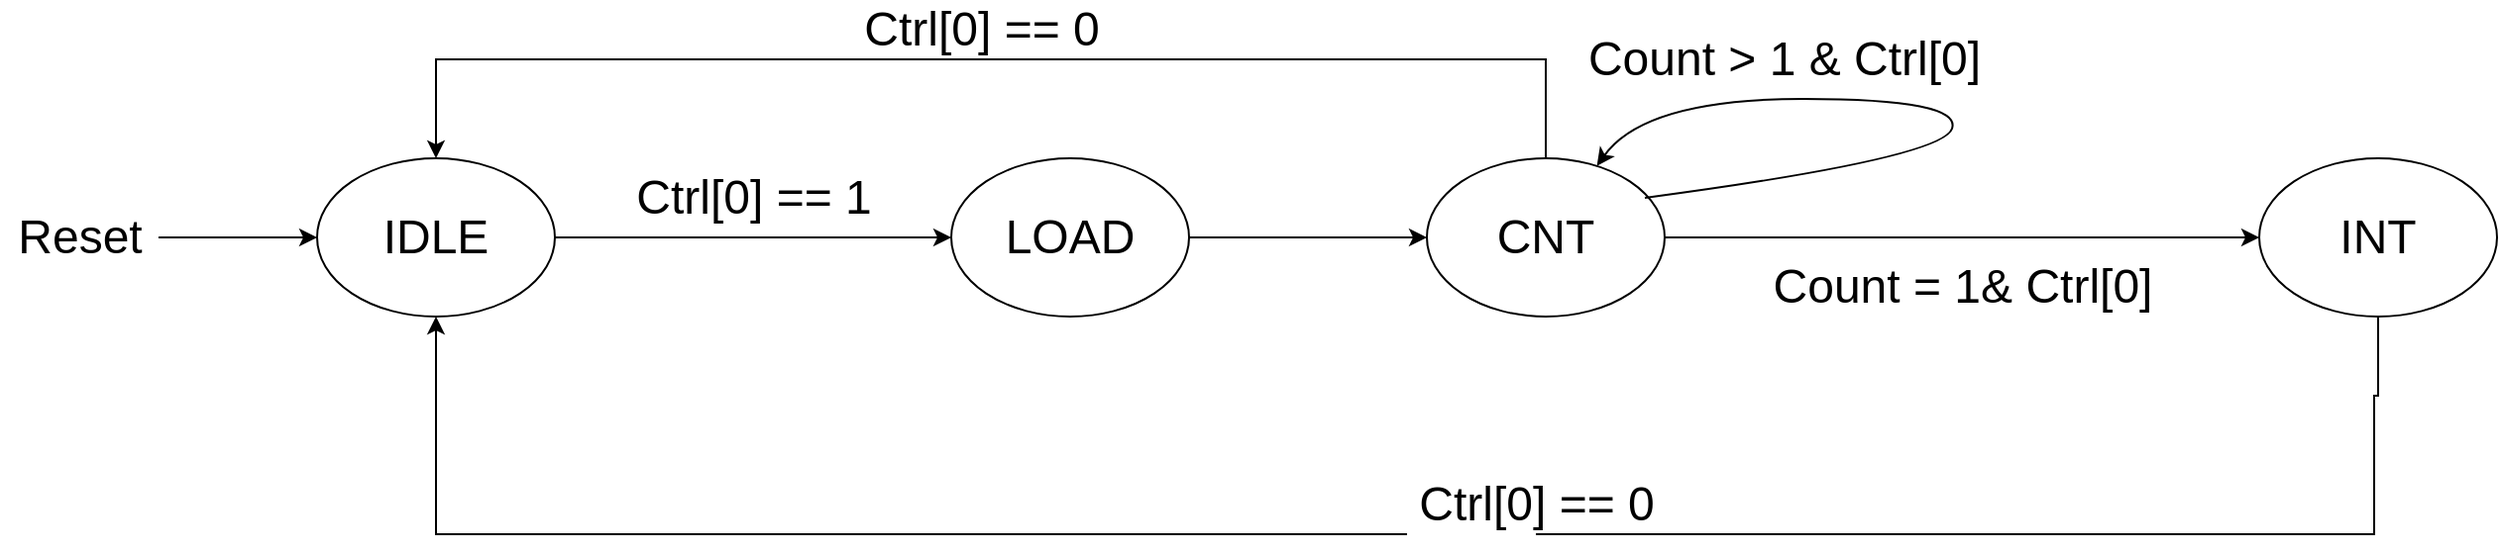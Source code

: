 <mxfile version="16.0.0" type="github">
  <diagram id="wJsXvAkJroI4I515BcSi" name="Page-1">
    <mxGraphModel dx="1865" dy="547" grid="1" gridSize="10" guides="1" tooltips="1" connect="1" arrows="1" fold="1" page="1" pageScale="1" pageWidth="827" pageHeight="1169" math="0" shadow="0">
      <root>
        <mxCell id="0" />
        <mxCell id="1" parent="0" />
        <mxCell id="vyrPcWRzk_tAyIlt6Cnz-3" value="" style="edgeStyle=orthogonalEdgeStyle;rounded=0;orthogonalLoop=1;jettySize=auto;html=1;fontSize=24;" edge="1" parent="1" source="vyrPcWRzk_tAyIlt6Cnz-1" target="vyrPcWRzk_tAyIlt6Cnz-2">
          <mxGeometry relative="1" as="geometry" />
        </mxCell>
        <mxCell id="vyrPcWRzk_tAyIlt6Cnz-1" value="&lt;font style=&quot;font-size: 24px&quot;&gt;IDLE&lt;/font&gt;" style="ellipse;whiteSpace=wrap;html=1;" vertex="1" parent="1">
          <mxGeometry x="-130" y="240" width="120" height="80" as="geometry" />
        </mxCell>
        <mxCell id="vyrPcWRzk_tAyIlt6Cnz-5" value="" style="edgeStyle=orthogonalEdgeStyle;rounded=0;orthogonalLoop=1;jettySize=auto;html=1;fontSize=24;" edge="1" parent="1" source="vyrPcWRzk_tAyIlt6Cnz-2" target="vyrPcWRzk_tAyIlt6Cnz-4">
          <mxGeometry relative="1" as="geometry" />
        </mxCell>
        <mxCell id="vyrPcWRzk_tAyIlt6Cnz-2" value="&lt;span style=&quot;font-size: 24px&quot;&gt;LOAD&lt;/span&gt;" style="ellipse;whiteSpace=wrap;html=1;" vertex="1" parent="1">
          <mxGeometry x="190" y="240" width="120" height="80" as="geometry" />
        </mxCell>
        <mxCell id="vyrPcWRzk_tAyIlt6Cnz-7" value="" style="edgeStyle=orthogonalEdgeStyle;rounded=0;orthogonalLoop=1;jettySize=auto;html=1;fontSize=24;" edge="1" parent="1" source="vyrPcWRzk_tAyIlt6Cnz-4" target="vyrPcWRzk_tAyIlt6Cnz-6">
          <mxGeometry relative="1" as="geometry">
            <Array as="points">
              <mxPoint x="590" y="280" />
              <mxPoint x="590" y="280" />
            </Array>
          </mxGeometry>
        </mxCell>
        <mxCell id="vyrPcWRzk_tAyIlt6Cnz-18" style="edgeStyle=orthogonalEdgeStyle;rounded=0;orthogonalLoop=1;jettySize=auto;html=1;exitX=0.5;exitY=0;exitDx=0;exitDy=0;entryX=0.5;entryY=0;entryDx=0;entryDy=0;fontSize=24;" edge="1" parent="1" source="vyrPcWRzk_tAyIlt6Cnz-4" target="vyrPcWRzk_tAyIlt6Cnz-1">
          <mxGeometry relative="1" as="geometry">
            <Array as="points">
              <mxPoint x="490" y="190" />
              <mxPoint x="-70" y="190" />
            </Array>
          </mxGeometry>
        </mxCell>
        <mxCell id="vyrPcWRzk_tAyIlt6Cnz-4" value="&lt;span style=&quot;font-size: 24px&quot;&gt;CNT&lt;/span&gt;" style="ellipse;whiteSpace=wrap;html=1;" vertex="1" parent="1">
          <mxGeometry x="430" y="240" width="120" height="80" as="geometry" />
        </mxCell>
        <mxCell id="vyrPcWRzk_tAyIlt6Cnz-20" style="edgeStyle=orthogonalEdgeStyle;rounded=0;orthogonalLoop=1;jettySize=auto;html=1;fontSize=24;entryX=0.5;entryY=1;entryDx=0;entryDy=0;startArrow=none;" edge="1" parent="1" source="vyrPcWRzk_tAyIlt6Cnz-21" target="vyrPcWRzk_tAyIlt6Cnz-1">
          <mxGeometry relative="1" as="geometry">
            <mxPoint x="-80" y="420" as="targetPoint" />
            <Array as="points">
              <mxPoint x="-70" y="430" />
            </Array>
          </mxGeometry>
        </mxCell>
        <mxCell id="vyrPcWRzk_tAyIlt6Cnz-6" value="&lt;span style=&quot;font-size: 24px&quot;&gt;INT&lt;/span&gt;" style="ellipse;whiteSpace=wrap;html=1;" vertex="1" parent="1">
          <mxGeometry x="850" y="240" width="120" height="80" as="geometry" />
        </mxCell>
        <mxCell id="vyrPcWRzk_tAyIlt6Cnz-10" value="" style="endArrow=classic;html=1;rounded=0;fontSize=24;entryX=0;entryY=0.5;entryDx=0;entryDy=0;" edge="1" parent="1" target="vyrPcWRzk_tAyIlt6Cnz-1">
          <mxGeometry width="50" height="50" relative="1" as="geometry">
            <mxPoint x="-210" y="280" as="sourcePoint" />
            <mxPoint x="-180" y="250" as="targetPoint" />
          </mxGeometry>
        </mxCell>
        <mxCell id="vyrPcWRzk_tAyIlt6Cnz-11" value="Reset" style="text;html=1;align=center;verticalAlign=middle;resizable=0;points=[];autosize=1;strokeColor=none;fillColor=none;fontSize=24;" vertex="1" parent="1">
          <mxGeometry x="-290" y="265" width="80" height="30" as="geometry" />
        </mxCell>
        <mxCell id="vyrPcWRzk_tAyIlt6Cnz-12" value="Ctrl[0] == 1" style="text;html=1;align=center;verticalAlign=middle;resizable=0;points=[];autosize=1;strokeColor=none;fillColor=none;fontSize=24;" vertex="1" parent="1">
          <mxGeometry x="25" y="245" width="130" height="30" as="geometry" />
        </mxCell>
        <mxCell id="vyrPcWRzk_tAyIlt6Cnz-14" value="" style="curved=1;endArrow=classic;html=1;rounded=0;fontSize=24;" edge="1" parent="1" target="vyrPcWRzk_tAyIlt6Cnz-4">
          <mxGeometry width="50" height="50" relative="1" as="geometry">
            <mxPoint x="540" y="260" as="sourcePoint" />
            <mxPoint x="540" y="260" as="targetPoint" />
            <Array as="points">
              <mxPoint x="690" y="240" />
              <mxPoint x="700" y="210" />
              <mxPoint x="540" y="210" />
            </Array>
          </mxGeometry>
        </mxCell>
        <mxCell id="vyrPcWRzk_tAyIlt6Cnz-16" value="Count &amp;gt; 1 &amp;amp; Ctrl[0]" style="text;html=1;align=center;verticalAlign=middle;resizable=0;points=[];autosize=1;strokeColor=none;fillColor=none;fontSize=24;" vertex="1" parent="1">
          <mxGeometry x="505" y="175" width="210" height="30" as="geometry" />
        </mxCell>
        <mxCell id="vyrPcWRzk_tAyIlt6Cnz-17" value="Count = 1&amp;amp; Ctrl[0]" style="text;html=1;align=center;verticalAlign=middle;resizable=0;points=[];autosize=1;strokeColor=none;fillColor=none;fontSize=24;" vertex="1" parent="1">
          <mxGeometry x="595" y="290" width="210" height="30" as="geometry" />
        </mxCell>
        <mxCell id="vyrPcWRzk_tAyIlt6Cnz-19" value="Ctrl[0] == 0" style="text;html=1;align=center;verticalAlign=middle;resizable=0;points=[];autosize=1;strokeColor=none;fillColor=none;fontSize=24;" vertex="1" parent="1">
          <mxGeometry x="140" y="160" width="130" height="30" as="geometry" />
        </mxCell>
        <mxCell id="vyrPcWRzk_tAyIlt6Cnz-21" value="Ctrl[0] == 0" style="text;html=1;align=center;verticalAlign=middle;resizable=0;points=[];autosize=1;strokeColor=none;fillColor=none;fontSize=24;" vertex="1" parent="1">
          <mxGeometry x="420" y="400" width="130" height="30" as="geometry" />
        </mxCell>
        <mxCell id="vyrPcWRzk_tAyIlt6Cnz-22" value="" style="edgeStyle=orthogonalEdgeStyle;rounded=0;orthogonalLoop=1;jettySize=auto;html=1;fontSize=24;entryX=0.5;entryY=1;entryDx=0;entryDy=0;endArrow=none;" edge="1" parent="1" source="vyrPcWRzk_tAyIlt6Cnz-6" target="vyrPcWRzk_tAyIlt6Cnz-21">
          <mxGeometry relative="1" as="geometry">
            <mxPoint x="-70" y="320" as="targetPoint" />
            <mxPoint x="910" y="320" as="sourcePoint" />
            <Array as="points">
              <mxPoint x="910" y="360" />
              <mxPoint x="908" y="360" />
              <mxPoint x="908" y="430" />
            </Array>
          </mxGeometry>
        </mxCell>
      </root>
    </mxGraphModel>
  </diagram>
</mxfile>
